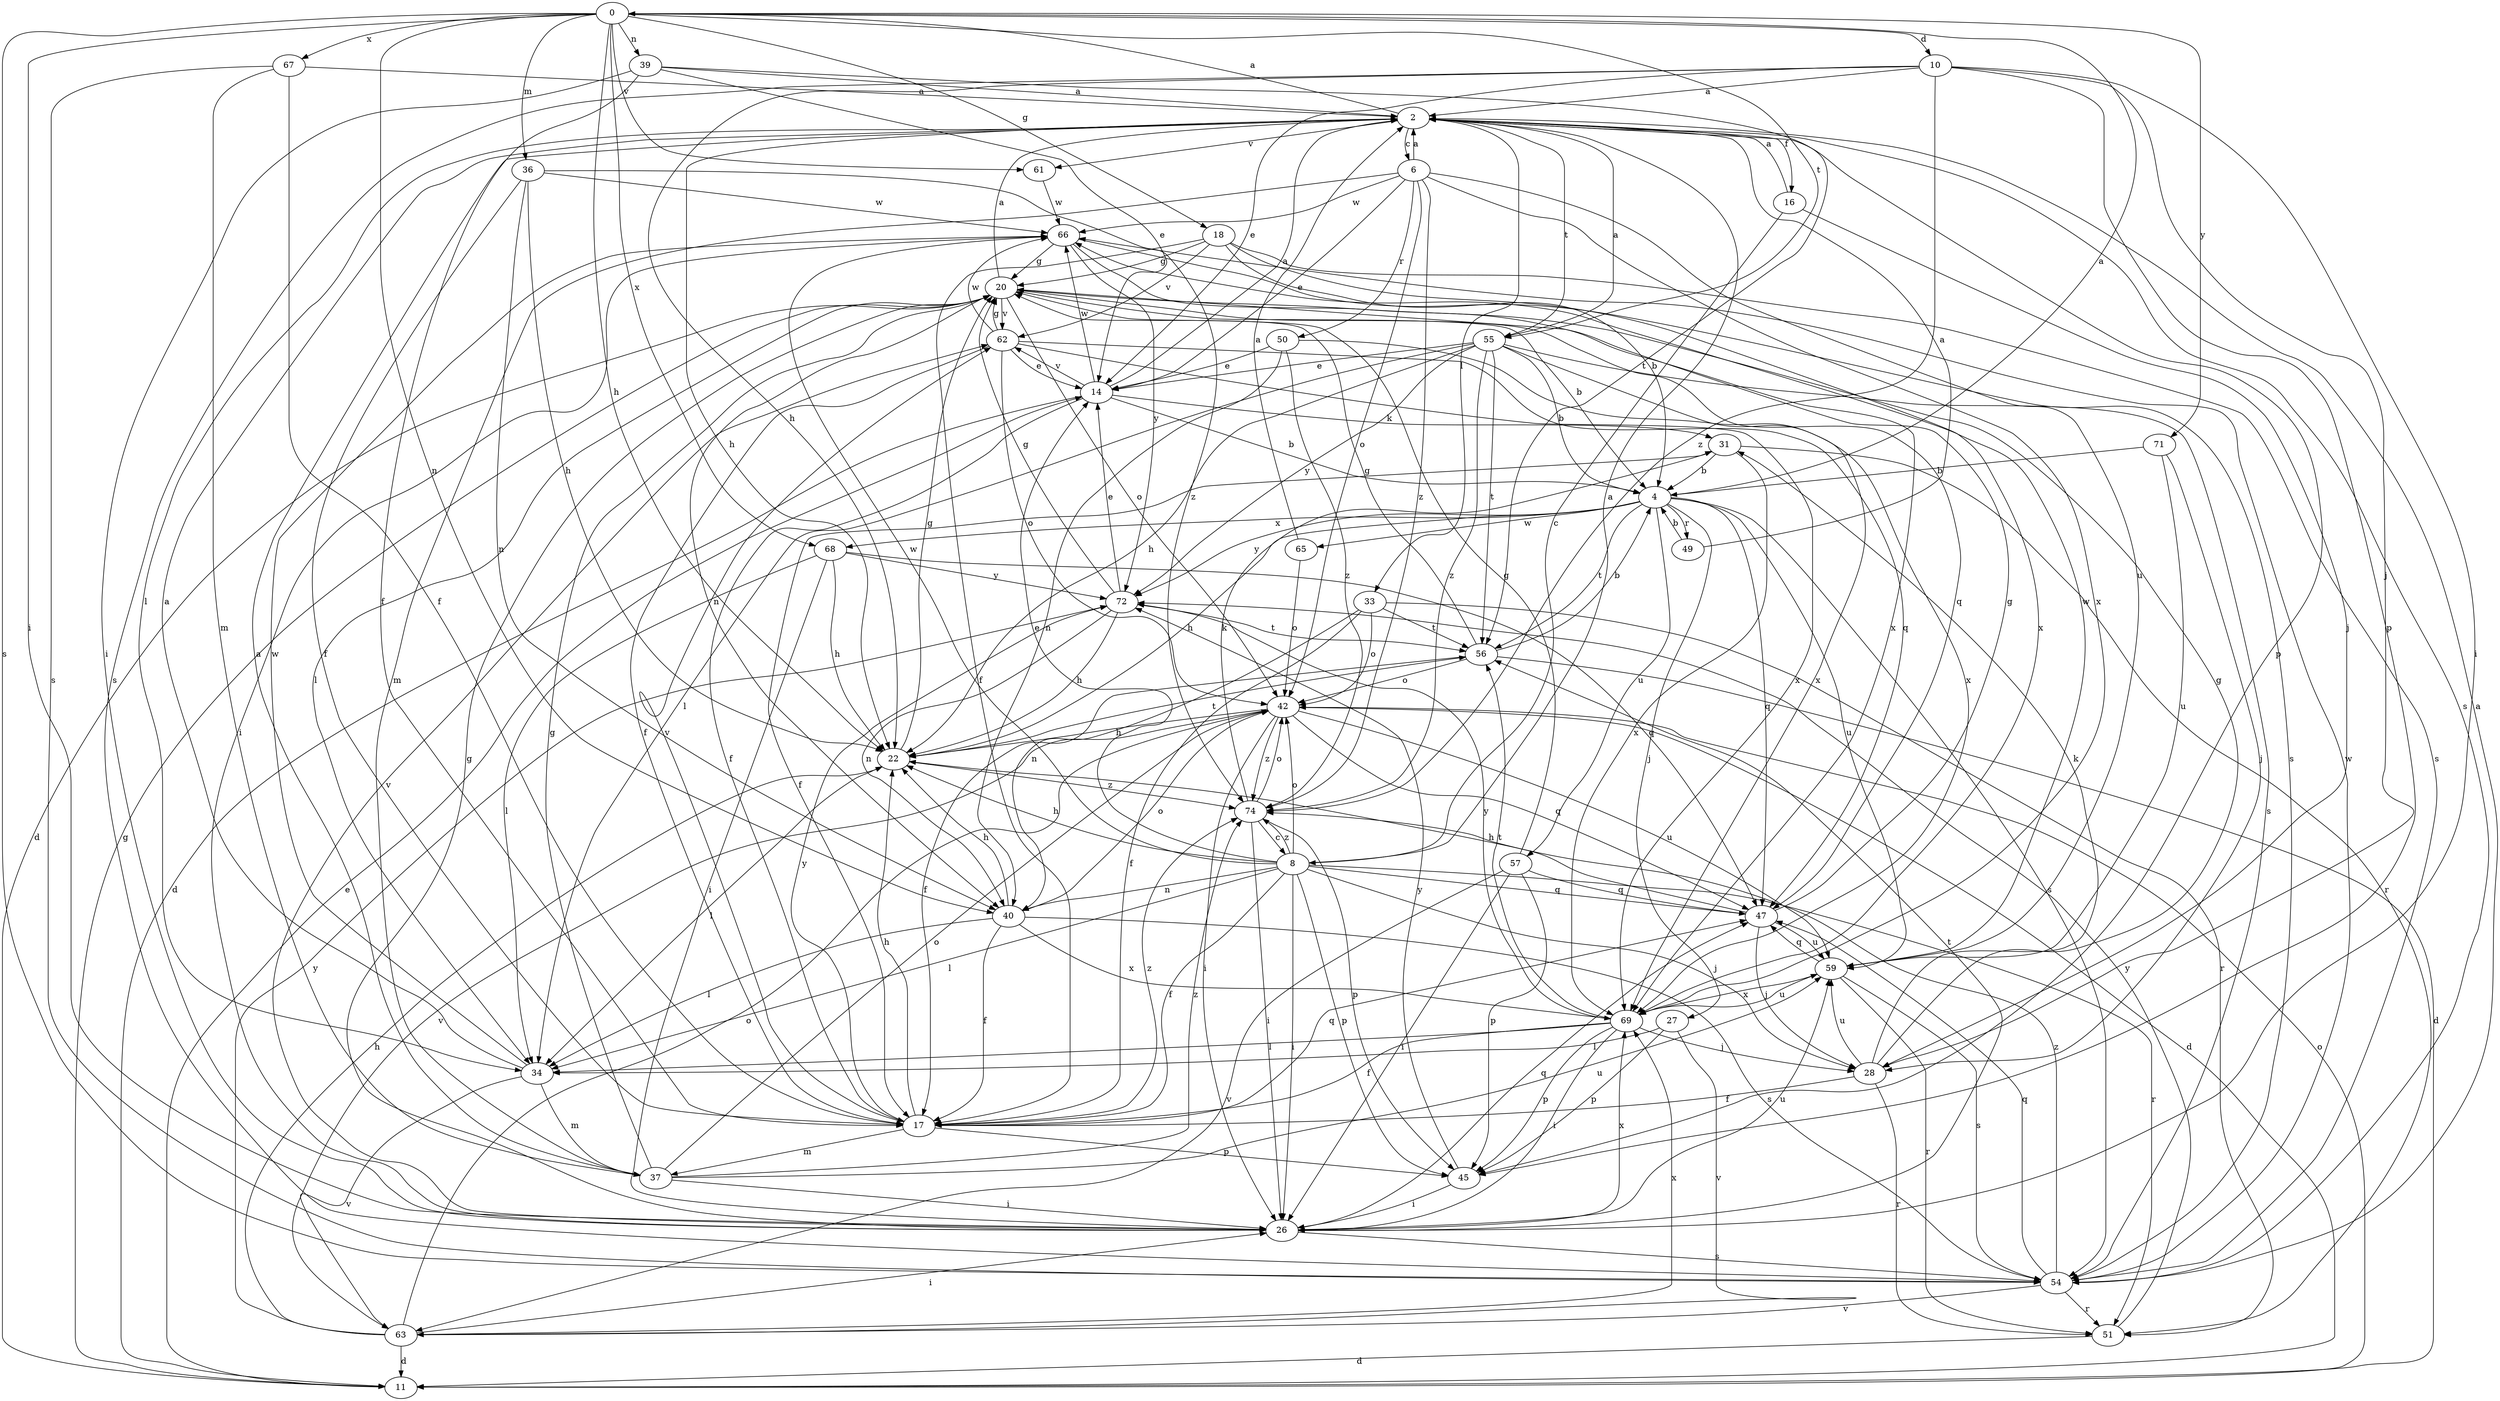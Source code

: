 strict digraph  {
0;
2;
4;
6;
8;
10;
11;
14;
16;
17;
18;
20;
22;
26;
27;
28;
31;
33;
34;
36;
37;
39;
40;
42;
45;
47;
49;
50;
51;
54;
55;
56;
57;
59;
61;
62;
63;
65;
66;
67;
68;
69;
71;
72;
74;
0 -> 10  [label=d];
0 -> 18  [label=g];
0 -> 22  [label=h];
0 -> 26  [label=i];
0 -> 36  [label=m];
0 -> 39  [label=n];
0 -> 40  [label=n];
0 -> 54  [label=s];
0 -> 55  [label=t];
0 -> 61  [label=v];
0 -> 67  [label=x];
0 -> 68  [label=x];
0 -> 71  [label=y];
2 -> 0  [label=a];
2 -> 6  [label=c];
2 -> 16  [label=f];
2 -> 22  [label=h];
2 -> 33  [label=l];
2 -> 34  [label=l];
2 -> 45  [label=p];
2 -> 54  [label=s];
2 -> 55  [label=t];
2 -> 61  [label=v];
4 -> 0  [label=a];
4 -> 22  [label=h];
4 -> 27  [label=j];
4 -> 47  [label=q];
4 -> 49  [label=r];
4 -> 54  [label=s];
4 -> 56  [label=t];
4 -> 57  [label=u];
4 -> 59  [label=u];
4 -> 65  [label=w];
4 -> 68  [label=x];
4 -> 72  [label=y];
6 -> 2  [label=a];
6 -> 14  [label=e];
6 -> 37  [label=m];
6 -> 42  [label=o];
6 -> 50  [label=r];
6 -> 59  [label=u];
6 -> 66  [label=w];
6 -> 69  [label=x];
6 -> 74  [label=z];
8 -> 2  [label=a];
8 -> 14  [label=e];
8 -> 17  [label=f];
8 -> 22  [label=h];
8 -> 26  [label=i];
8 -> 28  [label=j];
8 -> 34  [label=l];
8 -> 40  [label=n];
8 -> 42  [label=o];
8 -> 45  [label=p];
8 -> 47  [label=q];
8 -> 51  [label=r];
8 -> 66  [label=w];
8 -> 74  [label=z];
10 -> 2  [label=a];
10 -> 14  [label=e];
10 -> 22  [label=h];
10 -> 26  [label=i];
10 -> 28  [label=j];
10 -> 45  [label=p];
10 -> 54  [label=s];
10 -> 74  [label=z];
11 -> 14  [label=e];
11 -> 20  [label=g];
11 -> 42  [label=o];
14 -> 2  [label=a];
14 -> 4  [label=b];
14 -> 11  [label=d];
14 -> 17  [label=f];
14 -> 31  [label=k];
14 -> 62  [label=v];
14 -> 66  [label=w];
16 -> 2  [label=a];
16 -> 8  [label=c];
16 -> 28  [label=j];
17 -> 22  [label=h];
17 -> 37  [label=m];
17 -> 45  [label=p];
17 -> 47  [label=q];
17 -> 62  [label=v];
17 -> 72  [label=y];
17 -> 74  [label=z];
18 -> 4  [label=b];
18 -> 17  [label=f];
18 -> 20  [label=g];
18 -> 54  [label=s];
18 -> 62  [label=v];
18 -> 69  [label=x];
20 -> 2  [label=a];
20 -> 4  [label=b];
20 -> 11  [label=d];
20 -> 34  [label=l];
20 -> 40  [label=n];
20 -> 42  [label=o];
20 -> 47  [label=q];
20 -> 62  [label=v];
22 -> 20  [label=g];
22 -> 34  [label=l];
22 -> 56  [label=t];
22 -> 74  [label=z];
26 -> 20  [label=g];
26 -> 47  [label=q];
26 -> 54  [label=s];
26 -> 56  [label=t];
26 -> 59  [label=u];
26 -> 62  [label=v];
26 -> 69  [label=x];
27 -> 34  [label=l];
27 -> 45  [label=p];
27 -> 63  [label=v];
28 -> 17  [label=f];
28 -> 20  [label=g];
28 -> 31  [label=k];
28 -> 51  [label=r];
28 -> 59  [label=u];
31 -> 4  [label=b];
31 -> 17  [label=f];
31 -> 51  [label=r];
31 -> 69  [label=x];
33 -> 17  [label=f];
33 -> 40  [label=n];
33 -> 42  [label=o];
33 -> 51  [label=r];
33 -> 56  [label=t];
34 -> 2  [label=a];
34 -> 37  [label=m];
34 -> 63  [label=v];
34 -> 66  [label=w];
36 -> 17  [label=f];
36 -> 22  [label=h];
36 -> 40  [label=n];
36 -> 66  [label=w];
36 -> 74  [label=z];
37 -> 2  [label=a];
37 -> 20  [label=g];
37 -> 26  [label=i];
37 -> 42  [label=o];
37 -> 59  [label=u];
37 -> 74  [label=z];
39 -> 2  [label=a];
39 -> 14  [label=e];
39 -> 17  [label=f];
39 -> 26  [label=i];
39 -> 56  [label=t];
40 -> 17  [label=f];
40 -> 22  [label=h];
40 -> 34  [label=l];
40 -> 42  [label=o];
40 -> 54  [label=s];
40 -> 69  [label=x];
42 -> 11  [label=d];
42 -> 22  [label=h];
42 -> 26  [label=i];
42 -> 47  [label=q];
42 -> 59  [label=u];
42 -> 63  [label=v];
42 -> 74  [label=z];
45 -> 26  [label=i];
45 -> 72  [label=y];
47 -> 20  [label=g];
47 -> 22  [label=h];
47 -> 28  [label=j];
47 -> 59  [label=u];
49 -> 2  [label=a];
49 -> 4  [label=b];
50 -> 14  [label=e];
50 -> 40  [label=n];
50 -> 69  [label=x];
50 -> 74  [label=z];
51 -> 11  [label=d];
51 -> 72  [label=y];
54 -> 2  [label=a];
54 -> 47  [label=q];
54 -> 51  [label=r];
54 -> 63  [label=v];
54 -> 66  [label=w];
54 -> 74  [label=z];
55 -> 2  [label=a];
55 -> 4  [label=b];
55 -> 14  [label=e];
55 -> 22  [label=h];
55 -> 34  [label=l];
55 -> 54  [label=s];
55 -> 56  [label=t];
55 -> 69  [label=x];
55 -> 72  [label=y];
55 -> 74  [label=z];
56 -> 4  [label=b];
56 -> 11  [label=d];
56 -> 17  [label=f];
56 -> 20  [label=g];
56 -> 42  [label=o];
57 -> 20  [label=g];
57 -> 26  [label=i];
57 -> 45  [label=p];
57 -> 47  [label=q];
57 -> 63  [label=v];
59 -> 47  [label=q];
59 -> 51  [label=r];
59 -> 54  [label=s];
59 -> 66  [label=w];
59 -> 69  [label=x];
61 -> 66  [label=w];
62 -> 14  [label=e];
62 -> 17  [label=f];
62 -> 20  [label=g];
62 -> 42  [label=o];
62 -> 47  [label=q];
62 -> 66  [label=w];
62 -> 69  [label=x];
63 -> 11  [label=d];
63 -> 22  [label=h];
63 -> 26  [label=i];
63 -> 42  [label=o];
63 -> 69  [label=x];
63 -> 72  [label=y];
65 -> 2  [label=a];
65 -> 42  [label=o];
66 -> 20  [label=g];
66 -> 26  [label=i];
66 -> 54  [label=s];
66 -> 69  [label=x];
66 -> 72  [label=y];
67 -> 2  [label=a];
67 -> 17  [label=f];
67 -> 37  [label=m];
67 -> 54  [label=s];
68 -> 22  [label=h];
68 -> 26  [label=i];
68 -> 34  [label=l];
68 -> 47  [label=q];
68 -> 72  [label=y];
69 -> 17  [label=f];
69 -> 26  [label=i];
69 -> 28  [label=j];
69 -> 34  [label=l];
69 -> 45  [label=p];
69 -> 56  [label=t];
69 -> 59  [label=u];
69 -> 72  [label=y];
71 -> 4  [label=b];
71 -> 28  [label=j];
71 -> 59  [label=u];
72 -> 14  [label=e];
72 -> 20  [label=g];
72 -> 22  [label=h];
72 -> 40  [label=n];
72 -> 56  [label=t];
74 -> 8  [label=c];
74 -> 26  [label=i];
74 -> 31  [label=k];
74 -> 42  [label=o];
74 -> 45  [label=p];
}
